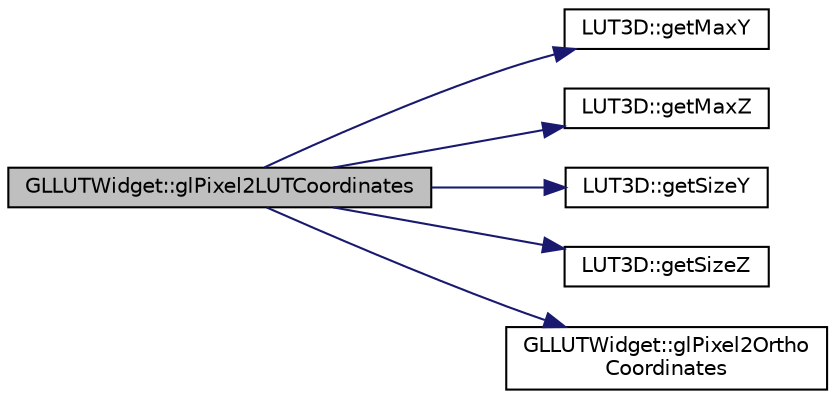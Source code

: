 digraph "GLLUTWidget::glPixel2LUTCoordinates"
{
 // INTERACTIVE_SVG=YES
  edge [fontname="Helvetica",fontsize="10",labelfontname="Helvetica",labelfontsize="10"];
  node [fontname="Helvetica",fontsize="10",shape=record];
  rankdir="LR";
  Node1 [label="GLLUTWidget::glPixel2LUTCoordinates",height=0.2,width=0.4,color="black", fillcolor="grey75", style="filled", fontcolor="black"];
  Node1 -> Node2 [color="midnightblue",fontsize="10",style="solid",fontname="Helvetica"];
  Node2 [label="LUT3D::getMaxY",height=0.2,width=0.4,color="black", fillcolor="white", style="filled",URL="$d7/d15/class_l_u_t3_d.html#a51b38da106f64219c11fb6b78d9f233d"];
  Node1 -> Node3 [color="midnightblue",fontsize="10",style="solid",fontname="Helvetica"];
  Node3 [label="LUT3D::getMaxZ",height=0.2,width=0.4,color="black", fillcolor="white", style="filled",URL="$d7/d15/class_l_u_t3_d.html#aabb0edb48296c6a81bd97e2f0859f29c"];
  Node1 -> Node4 [color="midnightblue",fontsize="10",style="solid",fontname="Helvetica"];
  Node4 [label="LUT3D::getSizeY",height=0.2,width=0.4,color="black", fillcolor="white", style="filled",URL="$d7/d15/class_l_u_t3_d.html#a204bc286cb41ea9828b358316b5aa9e1"];
  Node1 -> Node5 [color="midnightblue",fontsize="10",style="solid",fontname="Helvetica"];
  Node5 [label="LUT3D::getSizeZ",height=0.2,width=0.4,color="black", fillcolor="white", style="filled",URL="$d7/d15/class_l_u_t3_d.html#a5b3d7018cd37a524c9154a65e60a2d1c"];
  Node1 -> Node6 [color="midnightblue",fontsize="10",style="solid",fontname="Helvetica"];
  Node6 [label="GLLUTWidget::glPixel2Ortho\lCoordinates",height=0.2,width=0.4,color="black", fillcolor="white", style="filled",URL="$db/dc5/class_g_l_l_u_t_widget.html#a70c5f392521d3c029d437a14c0832395"];
}
